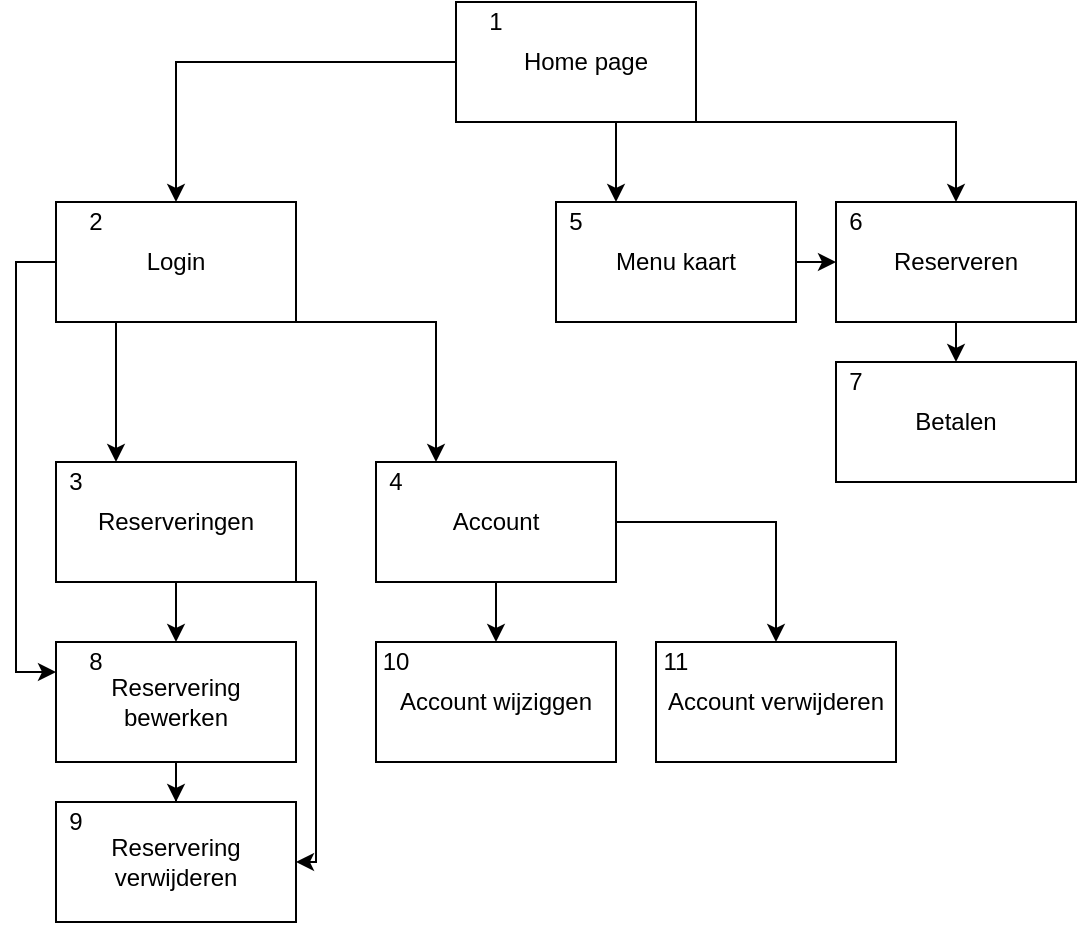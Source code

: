<mxfile version="14.1.8" type="device"><diagram id="_kq1umhO8Qb3SPGKxJVE" name="Page-1"><mxGraphModel dx="1024" dy="632" grid="1" gridSize="10" guides="1" tooltips="1" connect="1" arrows="1" fold="1" page="1" pageScale="1" pageWidth="827" pageHeight="1169" math="0" shadow="0"><root><mxCell id="0"/><mxCell id="1" parent="0"/><mxCell id="aXim1nj_b5am-H0oHE2l-6" style="edgeStyle=orthogonalEdgeStyle;rounded=0;orthogonalLoop=1;jettySize=auto;html=1;exitX=0;exitY=0.5;exitDx=0;exitDy=0;" edge="1" parent="1" source="aXim1nj_b5am-H0oHE2l-1" target="aXim1nj_b5am-H0oHE2l-4"><mxGeometry relative="1" as="geometry"/></mxCell><mxCell id="aXim1nj_b5am-H0oHE2l-15" style="edgeStyle=orthogonalEdgeStyle;rounded=0;orthogonalLoop=1;jettySize=auto;html=1;exitX=0.75;exitY=1;exitDx=0;exitDy=0;entryX=1;entryY=0;entryDx=0;entryDy=0;" edge="1" parent="1" source="aXim1nj_b5am-H0oHE2l-1" target="aXim1nj_b5am-H0oHE2l-14"><mxGeometry relative="1" as="geometry"><Array as="points"><mxPoint x="350" y="90"/></Array></mxGeometry></mxCell><mxCell id="aXim1nj_b5am-H0oHE2l-19" style="edgeStyle=orthogonalEdgeStyle;rounded=0;orthogonalLoop=1;jettySize=auto;html=1;exitX=1;exitY=1;exitDx=0;exitDy=0;entryX=0.5;entryY=0;entryDx=0;entryDy=0;" edge="1" parent="1" source="aXim1nj_b5am-H0oHE2l-1" target="aXim1nj_b5am-H0oHE2l-16"><mxGeometry relative="1" as="geometry"><Array as="points"><mxPoint x="520" y="90"/></Array></mxGeometry></mxCell><mxCell id="aXim1nj_b5am-H0oHE2l-1" value="" style="rounded=0;whiteSpace=wrap;html=1;" vertex="1" parent="1"><mxGeometry x="270" y="30" width="120" height="60" as="geometry"/></mxCell><mxCell id="aXim1nj_b5am-H0oHE2l-2" value="1" style="text;html=1;strokeColor=none;fillColor=none;align=center;verticalAlign=middle;whiteSpace=wrap;rounded=0;" vertex="1" parent="1"><mxGeometry x="270" y="30" width="40" height="20" as="geometry"/></mxCell><mxCell id="aXim1nj_b5am-H0oHE2l-3" value="Home page" style="text;html=1;strokeColor=none;fillColor=none;align=center;verticalAlign=middle;whiteSpace=wrap;rounded=0;" vertex="1" parent="1"><mxGeometry x="300" y="50" width="70" height="20" as="geometry"/></mxCell><mxCell id="aXim1nj_b5am-H0oHE2l-9" style="edgeStyle=orthogonalEdgeStyle;rounded=0;orthogonalLoop=1;jettySize=auto;html=1;exitX=0.25;exitY=1;exitDx=0;exitDy=0;entryX=1;entryY=0;entryDx=0;entryDy=0;" edge="1" parent="1" source="aXim1nj_b5am-H0oHE2l-4" target="aXim1nj_b5am-H0oHE2l-8"><mxGeometry relative="1" as="geometry"/></mxCell><mxCell id="aXim1nj_b5am-H0oHE2l-12" style="edgeStyle=orthogonalEdgeStyle;rounded=0;orthogonalLoop=1;jettySize=auto;html=1;exitX=0.75;exitY=1;exitDx=0;exitDy=0;entryX=0.25;entryY=0;entryDx=0;entryDy=0;" edge="1" parent="1" source="aXim1nj_b5am-H0oHE2l-4" target="aXim1nj_b5am-H0oHE2l-10"><mxGeometry relative="1" as="geometry"><Array as="points"><mxPoint x="260" y="190"/></Array></mxGeometry></mxCell><mxCell id="aXim1nj_b5am-H0oHE2l-26" style="edgeStyle=orthogonalEdgeStyle;rounded=0;orthogonalLoop=1;jettySize=auto;html=1;exitX=0;exitY=0.5;exitDx=0;exitDy=0;entryX=0;entryY=0.25;entryDx=0;entryDy=0;" edge="1" parent="1" source="aXim1nj_b5am-H0oHE2l-4" target="aXim1nj_b5am-H0oHE2l-23"><mxGeometry relative="1" as="geometry"/></mxCell><mxCell id="aXim1nj_b5am-H0oHE2l-4" value="Login" style="rounded=0;whiteSpace=wrap;html=1;" vertex="1" parent="1"><mxGeometry x="70" y="130" width="120" height="60" as="geometry"/></mxCell><mxCell id="aXim1nj_b5am-H0oHE2l-5" value="2" style="text;html=1;strokeColor=none;fillColor=none;align=center;verticalAlign=middle;whiteSpace=wrap;rounded=0;" vertex="1" parent="1"><mxGeometry x="70" y="130" width="40" height="20" as="geometry"/></mxCell><mxCell id="aXim1nj_b5am-H0oHE2l-25" style="edgeStyle=orthogonalEdgeStyle;rounded=0;orthogonalLoop=1;jettySize=auto;html=1;exitX=0.5;exitY=1;exitDx=0;exitDy=0;entryX=0.5;entryY=0;entryDx=0;entryDy=0;" edge="1" parent="1" source="aXim1nj_b5am-H0oHE2l-7" target="aXim1nj_b5am-H0oHE2l-23"><mxGeometry relative="1" as="geometry"/></mxCell><mxCell id="aXim1nj_b5am-H0oHE2l-29" style="edgeStyle=orthogonalEdgeStyle;rounded=0;orthogonalLoop=1;jettySize=auto;html=1;exitX=0.75;exitY=1;exitDx=0;exitDy=0;entryX=1;entryY=0.5;entryDx=0;entryDy=0;" edge="1" parent="1" source="aXim1nj_b5am-H0oHE2l-7" target="aXim1nj_b5am-H0oHE2l-27"><mxGeometry relative="1" as="geometry"><Array as="points"><mxPoint x="200" y="320"/><mxPoint x="200" y="460"/></Array></mxGeometry></mxCell><mxCell id="aXim1nj_b5am-H0oHE2l-7" value="Reserveringen" style="rounded=0;whiteSpace=wrap;html=1;" vertex="1" parent="1"><mxGeometry x="70" y="260" width="120" height="60" as="geometry"/></mxCell><mxCell id="aXim1nj_b5am-H0oHE2l-8" value="3" style="text;html=1;strokeColor=none;fillColor=none;align=center;verticalAlign=middle;whiteSpace=wrap;rounded=0;" vertex="1" parent="1"><mxGeometry x="60" y="260" width="40" height="20" as="geometry"/></mxCell><mxCell id="aXim1nj_b5am-H0oHE2l-35" style="edgeStyle=orthogonalEdgeStyle;rounded=0;orthogonalLoop=1;jettySize=auto;html=1;exitX=0.5;exitY=1;exitDx=0;exitDy=0;entryX=0.5;entryY=0;entryDx=0;entryDy=0;" edge="1" parent="1" source="aXim1nj_b5am-H0oHE2l-10" target="aXim1nj_b5am-H0oHE2l-32"><mxGeometry relative="1" as="geometry"/></mxCell><mxCell id="aXim1nj_b5am-H0oHE2l-38" style="edgeStyle=orthogonalEdgeStyle;rounded=0;orthogonalLoop=1;jettySize=auto;html=1;exitX=1;exitY=0.5;exitDx=0;exitDy=0;" edge="1" parent="1" source="aXim1nj_b5am-H0oHE2l-10" target="aXim1nj_b5am-H0oHE2l-36"><mxGeometry relative="1" as="geometry"/></mxCell><mxCell id="aXim1nj_b5am-H0oHE2l-10" value="Account" style="rounded=0;whiteSpace=wrap;html=1;" vertex="1" parent="1"><mxGeometry x="230" y="260" width="120" height="60" as="geometry"/></mxCell><mxCell id="aXim1nj_b5am-H0oHE2l-11" value="4" style="text;html=1;strokeColor=none;fillColor=none;align=center;verticalAlign=middle;whiteSpace=wrap;rounded=0;" vertex="1" parent="1"><mxGeometry x="220" y="260" width="40" height="20" as="geometry"/></mxCell><mxCell id="aXim1nj_b5am-H0oHE2l-18" style="edgeStyle=orthogonalEdgeStyle;rounded=0;orthogonalLoop=1;jettySize=auto;html=1;exitX=1;exitY=0.5;exitDx=0;exitDy=0;entryX=0;entryY=0.5;entryDx=0;entryDy=0;" edge="1" parent="1" source="aXim1nj_b5am-H0oHE2l-13" target="aXim1nj_b5am-H0oHE2l-16"><mxGeometry relative="1" as="geometry"/></mxCell><mxCell id="aXim1nj_b5am-H0oHE2l-13" value="Menu kaart" style="rounded=0;whiteSpace=wrap;html=1;" vertex="1" parent="1"><mxGeometry x="320" y="130" width="120" height="60" as="geometry"/></mxCell><mxCell id="aXim1nj_b5am-H0oHE2l-14" value="5" style="text;html=1;strokeColor=none;fillColor=none;align=center;verticalAlign=middle;whiteSpace=wrap;rounded=0;" vertex="1" parent="1"><mxGeometry x="310" y="130" width="40" height="20" as="geometry"/></mxCell><mxCell id="aXim1nj_b5am-H0oHE2l-22" style="edgeStyle=orthogonalEdgeStyle;rounded=0;orthogonalLoop=1;jettySize=auto;html=1;exitX=0.5;exitY=1;exitDx=0;exitDy=0;entryX=0.5;entryY=0;entryDx=0;entryDy=0;" edge="1" parent="1" source="aXim1nj_b5am-H0oHE2l-16" target="aXim1nj_b5am-H0oHE2l-20"><mxGeometry relative="1" as="geometry"/></mxCell><mxCell id="aXim1nj_b5am-H0oHE2l-16" value="Reserveren" style="rounded=0;whiteSpace=wrap;html=1;" vertex="1" parent="1"><mxGeometry x="460" y="130" width="120" height="60" as="geometry"/></mxCell><mxCell id="aXim1nj_b5am-H0oHE2l-17" value="6" style="text;html=1;strokeColor=none;fillColor=none;align=center;verticalAlign=middle;whiteSpace=wrap;rounded=0;" vertex="1" parent="1"><mxGeometry x="450" y="130" width="40" height="20" as="geometry"/></mxCell><mxCell id="aXim1nj_b5am-H0oHE2l-20" value="Betalen" style="rounded=0;whiteSpace=wrap;html=1;" vertex="1" parent="1"><mxGeometry x="460" y="210" width="120" height="60" as="geometry"/></mxCell><mxCell id="aXim1nj_b5am-H0oHE2l-21" value="7" style="text;html=1;strokeColor=none;fillColor=none;align=center;verticalAlign=middle;whiteSpace=wrap;rounded=0;" vertex="1" parent="1"><mxGeometry x="450" y="210" width="40" height="20" as="geometry"/></mxCell><mxCell id="aXim1nj_b5am-H0oHE2l-28" style="edgeStyle=orthogonalEdgeStyle;rounded=0;orthogonalLoop=1;jettySize=auto;html=1;exitX=0.5;exitY=1;exitDx=0;exitDy=0;" edge="1" parent="1" source="aXim1nj_b5am-H0oHE2l-23" target="aXim1nj_b5am-H0oHE2l-27"><mxGeometry relative="1" as="geometry"/></mxCell><mxCell id="aXim1nj_b5am-H0oHE2l-23" value="Reservering bewerken" style="rounded=0;whiteSpace=wrap;html=1;" vertex="1" parent="1"><mxGeometry x="70" y="350" width="120" height="60" as="geometry"/></mxCell><mxCell id="aXim1nj_b5am-H0oHE2l-24" value="8" style="text;html=1;strokeColor=none;fillColor=none;align=center;verticalAlign=middle;whiteSpace=wrap;rounded=0;" vertex="1" parent="1"><mxGeometry x="70" y="350" width="40" height="20" as="geometry"/></mxCell><mxCell id="aXim1nj_b5am-H0oHE2l-27" value="Reservering verwijderen" style="rounded=0;whiteSpace=wrap;html=1;" vertex="1" parent="1"><mxGeometry x="70" y="430" width="120" height="60" as="geometry"/></mxCell><mxCell id="aXim1nj_b5am-H0oHE2l-32" value="Account wijziggen" style="rounded=0;whiteSpace=wrap;html=1;" vertex="1" parent="1"><mxGeometry x="230" y="350" width="120" height="60" as="geometry"/></mxCell><mxCell id="aXim1nj_b5am-H0oHE2l-33" value="9" style="text;html=1;strokeColor=none;fillColor=none;align=center;verticalAlign=middle;whiteSpace=wrap;rounded=0;" vertex="1" parent="1"><mxGeometry x="60" y="430" width="40" height="20" as="geometry"/></mxCell><mxCell id="aXim1nj_b5am-H0oHE2l-34" value="10" style="text;html=1;strokeColor=none;fillColor=none;align=center;verticalAlign=middle;whiteSpace=wrap;rounded=0;" vertex="1" parent="1"><mxGeometry x="220" y="350" width="40" height="20" as="geometry"/></mxCell><mxCell id="aXim1nj_b5am-H0oHE2l-36" value="Account verwijderen" style="rounded=0;whiteSpace=wrap;html=1;" vertex="1" parent="1"><mxGeometry x="370" y="350" width="120" height="60" as="geometry"/></mxCell><mxCell id="aXim1nj_b5am-H0oHE2l-37" value="11" style="text;html=1;strokeColor=none;fillColor=none;align=center;verticalAlign=middle;whiteSpace=wrap;rounded=0;" vertex="1" parent="1"><mxGeometry x="360" y="350" width="40" height="20" as="geometry"/></mxCell></root></mxGraphModel></diagram></mxfile>